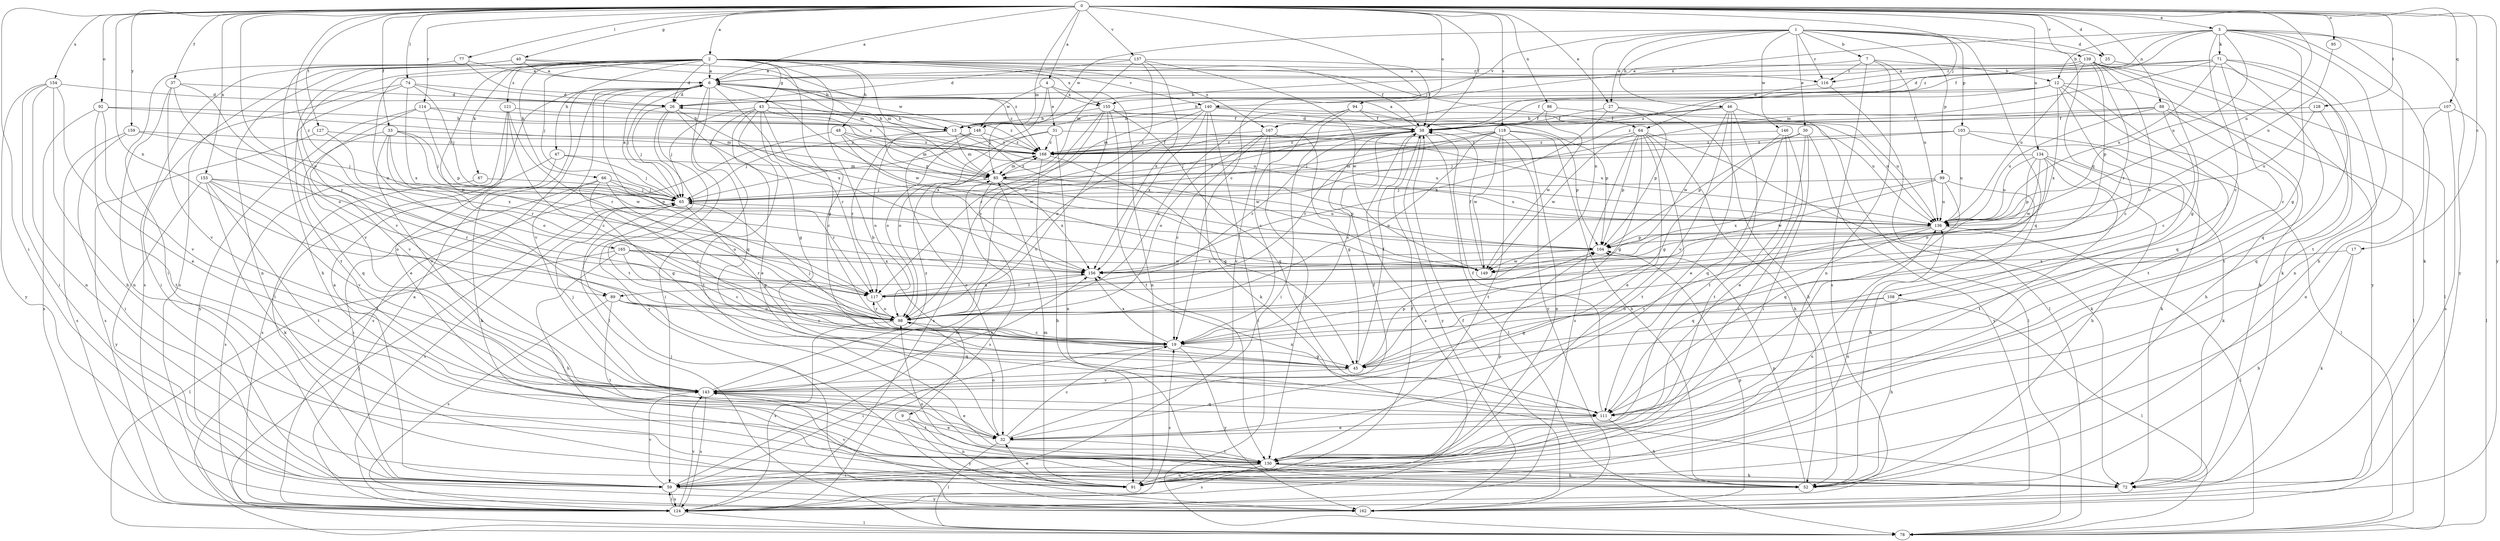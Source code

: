 strict digraph  {
0;
1;
2;
3;
4;
6;
7;
9;
12;
13;
17;
19;
25;
26;
27;
30;
31;
32;
33;
37;
38;
40;
43;
45;
46;
47;
48;
52;
59;
64;
65;
66;
67;
71;
72;
74;
77;
78;
85;
86;
88;
89;
91;
92;
94;
95;
98;
99;
103;
104;
107;
108;
111;
114;
116;
117;
118;
121;
124;
127;
128;
130;
134;
136;
137;
139;
140;
143;
146;
148;
149;
153;
154;
155;
156;
159;
162;
165;
167;
168;
0 -> 2  [label=a];
0 -> 3  [label=a];
0 -> 4  [label=a];
0 -> 6  [label=a];
0 -> 17  [label=c];
0 -> 19  [label=c];
0 -> 25  [label=d];
0 -> 27  [label=e];
0 -> 33  [label=f];
0 -> 37  [label=f];
0 -> 38  [label=f];
0 -> 40  [label=g];
0 -> 59  [label=i];
0 -> 64  [label=j];
0 -> 74  [label=l];
0 -> 77  [label=l];
0 -> 85  [label=m];
0 -> 86  [label=n];
0 -> 88  [label=n];
0 -> 89  [label=n];
0 -> 92  [label=o];
0 -> 94  [label=o];
0 -> 95  [label=o];
0 -> 98  [label=o];
0 -> 107  [label=q];
0 -> 114  [label=r];
0 -> 118  [label=s];
0 -> 127  [label=t];
0 -> 128  [label=t];
0 -> 134  [label=u];
0 -> 136  [label=u];
0 -> 137  [label=v];
0 -> 139  [label=v];
0 -> 153  [label=x];
0 -> 154  [label=x];
0 -> 159  [label=y];
0 -> 162  [label=y];
0 -> 165  [label=z];
1 -> 7  [label=b];
1 -> 25  [label=d];
1 -> 27  [label=e];
1 -> 30  [label=e];
1 -> 46  [label=h];
1 -> 89  [label=n];
1 -> 99  [label=p];
1 -> 103  [label=p];
1 -> 108  [label=q];
1 -> 111  [label=q];
1 -> 116  [label=r];
1 -> 140  [label=v];
1 -> 146  [label=w];
1 -> 148  [label=w];
2 -> 6  [label=a];
2 -> 9  [label=b];
2 -> 26  [label=d];
2 -> 38  [label=f];
2 -> 43  [label=g];
2 -> 45  [label=g];
2 -> 47  [label=h];
2 -> 48  [label=h];
2 -> 64  [label=j];
2 -> 65  [label=j];
2 -> 66  [label=k];
2 -> 67  [label=k];
2 -> 85  [label=m];
2 -> 89  [label=n];
2 -> 91  [label=n];
2 -> 98  [label=o];
2 -> 116  [label=r];
2 -> 121  [label=s];
2 -> 124  [label=s];
2 -> 130  [label=t];
2 -> 140  [label=v];
2 -> 143  [label=v];
2 -> 155  [label=x];
2 -> 167  [label=z];
3 -> 12  [label=b];
3 -> 19  [label=c];
3 -> 38  [label=f];
3 -> 45  [label=g];
3 -> 52  [label=h];
3 -> 71  [label=k];
3 -> 72  [label=k];
3 -> 130  [label=t];
3 -> 136  [label=u];
3 -> 155  [label=x];
3 -> 162  [label=y];
3 -> 167  [label=z];
4 -> 31  [label=e];
4 -> 65  [label=j];
4 -> 91  [label=n];
4 -> 148  [label=w];
4 -> 155  [label=x];
6 -> 26  [label=d];
6 -> 65  [label=j];
6 -> 78  [label=l];
6 -> 98  [label=o];
6 -> 104  [label=p];
6 -> 111  [label=q];
6 -> 130  [label=t];
6 -> 143  [label=v];
6 -> 148  [label=w];
6 -> 149  [label=w];
6 -> 156  [label=x];
6 -> 168  [label=z];
7 -> 6  [label=a];
7 -> 12  [label=b];
7 -> 91  [label=n];
7 -> 116  [label=r];
7 -> 124  [label=s];
7 -> 136  [label=u];
9 -> 32  [label=e];
9 -> 91  [label=n];
9 -> 162  [label=y];
12 -> 13  [label=b];
12 -> 19  [label=c];
12 -> 26  [label=d];
12 -> 38  [label=f];
12 -> 72  [label=k];
12 -> 111  [label=q];
12 -> 130  [label=t];
12 -> 156  [label=x];
13 -> 65  [label=j];
13 -> 85  [label=m];
13 -> 98  [label=o];
13 -> 136  [label=u];
13 -> 168  [label=z];
17 -> 52  [label=h];
17 -> 72  [label=k];
17 -> 156  [label=x];
19 -> 45  [label=g];
19 -> 59  [label=i];
19 -> 65  [label=j];
19 -> 156  [label=x];
19 -> 162  [label=y];
25 -> 72  [label=k];
25 -> 116  [label=r];
26 -> 38  [label=f];
26 -> 65  [label=j];
26 -> 78  [label=l];
26 -> 117  [label=r];
26 -> 156  [label=x];
26 -> 162  [label=y];
27 -> 38  [label=f];
27 -> 52  [label=h];
27 -> 104  [label=p];
27 -> 156  [label=x];
30 -> 32  [label=e];
30 -> 59  [label=i];
30 -> 104  [label=p];
30 -> 162  [label=y];
30 -> 168  [label=z];
31 -> 91  [label=n];
31 -> 98  [label=o];
31 -> 124  [label=s];
31 -> 136  [label=u];
31 -> 168  [label=z];
32 -> 19  [label=c];
32 -> 38  [label=f];
32 -> 78  [label=l];
32 -> 98  [label=o];
32 -> 130  [label=t];
33 -> 65  [label=j];
33 -> 98  [label=o];
33 -> 111  [label=q];
33 -> 117  [label=r];
33 -> 143  [label=v];
33 -> 149  [label=w];
33 -> 168  [label=z];
37 -> 26  [label=d];
37 -> 91  [label=n];
37 -> 98  [label=o];
37 -> 117  [label=r];
37 -> 143  [label=v];
38 -> 6  [label=a];
38 -> 19  [label=c];
38 -> 26  [label=d];
38 -> 65  [label=j];
38 -> 78  [label=l];
38 -> 117  [label=r];
38 -> 124  [label=s];
38 -> 162  [label=y];
38 -> 168  [label=z];
40 -> 6  [label=a];
40 -> 13  [label=b];
40 -> 52  [label=h];
40 -> 124  [label=s];
40 -> 168  [label=z];
43 -> 13  [label=b];
43 -> 19  [label=c];
43 -> 32  [label=e];
43 -> 45  [label=g];
43 -> 59  [label=i];
43 -> 65  [label=j];
43 -> 130  [label=t];
43 -> 136  [label=u];
43 -> 168  [label=z];
45 -> 38  [label=f];
45 -> 104  [label=p];
45 -> 143  [label=v];
46 -> 32  [label=e];
46 -> 38  [label=f];
46 -> 78  [label=l];
46 -> 130  [label=t];
46 -> 143  [label=v];
46 -> 149  [label=w];
46 -> 168  [label=z];
47 -> 65  [label=j];
47 -> 72  [label=k];
47 -> 85  [label=m];
47 -> 124  [label=s];
48 -> 85  [label=m];
48 -> 124  [label=s];
48 -> 136  [label=u];
48 -> 149  [label=w];
48 -> 168  [label=z];
52 -> 104  [label=p];
59 -> 6  [label=a];
59 -> 85  [label=m];
59 -> 124  [label=s];
59 -> 136  [label=u];
59 -> 143  [label=v];
59 -> 162  [label=y];
64 -> 32  [label=e];
64 -> 45  [label=g];
64 -> 52  [label=h];
64 -> 72  [label=k];
64 -> 104  [label=p];
64 -> 124  [label=s];
64 -> 130  [label=t];
64 -> 149  [label=w];
64 -> 168  [label=z];
65 -> 6  [label=a];
65 -> 38  [label=f];
65 -> 45  [label=g];
65 -> 124  [label=s];
65 -> 136  [label=u];
66 -> 19  [label=c];
66 -> 45  [label=g];
66 -> 59  [label=i];
66 -> 65  [label=j];
66 -> 98  [label=o];
66 -> 117  [label=r];
67 -> 65  [label=j];
67 -> 124  [label=s];
71 -> 6  [label=a];
71 -> 19  [label=c];
71 -> 26  [label=d];
71 -> 85  [label=m];
71 -> 91  [label=n];
71 -> 111  [label=q];
71 -> 130  [label=t];
71 -> 136  [label=u];
72 -> 98  [label=o];
74 -> 26  [label=d];
74 -> 59  [label=i];
74 -> 65  [label=j];
74 -> 143  [label=v];
74 -> 156  [label=x];
74 -> 168  [label=z];
77 -> 6  [label=a];
77 -> 59  [label=i];
77 -> 85  [label=m];
78 -> 65  [label=j];
85 -> 65  [label=j];
85 -> 104  [label=p];
85 -> 124  [label=s];
85 -> 136  [label=u];
85 -> 156  [label=x];
85 -> 168  [label=z];
86 -> 38  [label=f];
86 -> 136  [label=u];
86 -> 149  [label=w];
88 -> 19  [label=c];
88 -> 38  [label=f];
88 -> 52  [label=h];
88 -> 78  [label=l];
88 -> 136  [label=u];
88 -> 168  [label=z];
89 -> 19  [label=c];
89 -> 98  [label=o];
89 -> 111  [label=q];
89 -> 124  [label=s];
89 -> 130  [label=t];
91 -> 32  [label=e];
91 -> 38  [label=f];
91 -> 85  [label=m];
91 -> 136  [label=u];
91 -> 143  [label=v];
92 -> 13  [label=b];
92 -> 85  [label=m];
92 -> 124  [label=s];
92 -> 130  [label=t];
92 -> 143  [label=v];
94 -> 19  [label=c];
94 -> 38  [label=f];
94 -> 59  [label=i];
94 -> 98  [label=o];
94 -> 162  [label=y];
95 -> 136  [label=u];
98 -> 19  [label=c];
98 -> 117  [label=r];
98 -> 124  [label=s];
99 -> 52  [label=h];
99 -> 65  [label=j];
99 -> 111  [label=q];
99 -> 136  [label=u];
99 -> 149  [label=w];
99 -> 156  [label=x];
103 -> 65  [label=j];
103 -> 72  [label=k];
103 -> 78  [label=l];
103 -> 136  [label=u];
103 -> 168  [label=z];
104 -> 149  [label=w];
104 -> 156  [label=x];
107 -> 13  [label=b];
107 -> 78  [label=l];
107 -> 91  [label=n];
107 -> 124  [label=s];
108 -> 45  [label=g];
108 -> 52  [label=h];
108 -> 78  [label=l];
108 -> 98  [label=o];
111 -> 32  [label=e];
111 -> 38  [label=f];
111 -> 52  [label=h];
111 -> 156  [label=x];
114 -> 13  [label=b];
114 -> 104  [label=p];
114 -> 143  [label=v];
114 -> 162  [label=y];
114 -> 168  [label=z];
116 -> 78  [label=l];
116 -> 168  [label=z];
117 -> 98  [label=o];
117 -> 156  [label=x];
118 -> 52  [label=h];
118 -> 65  [label=j];
118 -> 91  [label=n];
118 -> 98  [label=o];
118 -> 104  [label=p];
118 -> 117  [label=r];
118 -> 130  [label=t];
118 -> 149  [label=w];
118 -> 168  [label=z];
121 -> 13  [label=b];
121 -> 19  [label=c];
121 -> 32  [label=e];
121 -> 59  [label=i];
121 -> 117  [label=r];
124 -> 6  [label=a];
124 -> 19  [label=c];
124 -> 59  [label=i];
124 -> 78  [label=l];
124 -> 143  [label=v];
127 -> 124  [label=s];
127 -> 156  [label=x];
127 -> 168  [label=z];
128 -> 38  [label=f];
128 -> 111  [label=q];
128 -> 136  [label=u];
130 -> 52  [label=h];
130 -> 59  [label=i];
130 -> 72  [label=k];
130 -> 91  [label=n];
130 -> 104  [label=p];
130 -> 124  [label=s];
134 -> 52  [label=h];
134 -> 72  [label=k];
134 -> 85  [label=m];
134 -> 98  [label=o];
134 -> 104  [label=p];
134 -> 130  [label=t];
134 -> 136  [label=u];
134 -> 149  [label=w];
136 -> 78  [label=l];
136 -> 104  [label=p];
136 -> 111  [label=q];
136 -> 143  [label=v];
137 -> 6  [label=a];
137 -> 26  [label=d];
137 -> 38  [label=f];
137 -> 85  [label=m];
137 -> 98  [label=o];
137 -> 149  [label=w];
137 -> 156  [label=x];
139 -> 6  [label=a];
139 -> 13  [label=b];
139 -> 45  [label=g];
139 -> 78  [label=l];
139 -> 98  [label=o];
139 -> 104  [label=p];
139 -> 117  [label=r];
139 -> 136  [label=u];
139 -> 162  [label=y];
140 -> 13  [label=b];
140 -> 72  [label=k];
140 -> 78  [label=l];
140 -> 85  [label=m];
140 -> 98  [label=o];
140 -> 104  [label=p];
140 -> 136  [label=u];
140 -> 156  [label=x];
143 -> 32  [label=e];
143 -> 65  [label=j];
143 -> 111  [label=q];
143 -> 124  [label=s];
143 -> 130  [label=t];
143 -> 156  [label=x];
143 -> 168  [label=z];
146 -> 45  [label=g];
146 -> 59  [label=i];
146 -> 111  [label=q];
146 -> 130  [label=t];
146 -> 168  [label=z];
148 -> 32  [label=e];
148 -> 98  [label=o];
148 -> 117  [label=r];
148 -> 149  [label=w];
148 -> 168  [label=z];
149 -> 38  [label=f];
153 -> 65  [label=j];
153 -> 72  [label=k];
153 -> 98  [label=o];
153 -> 117  [label=r];
153 -> 130  [label=t];
153 -> 143  [label=v];
153 -> 162  [label=y];
154 -> 26  [label=d];
154 -> 32  [label=e];
154 -> 52  [label=h];
154 -> 59  [label=i];
154 -> 91  [label=n];
154 -> 162  [label=y];
155 -> 13  [label=b];
155 -> 98  [label=o];
155 -> 111  [label=q];
155 -> 117  [label=r];
155 -> 130  [label=t];
155 -> 136  [label=u];
155 -> 143  [label=v];
156 -> 117  [label=r];
159 -> 59  [label=i];
159 -> 65  [label=j];
159 -> 124  [label=s];
159 -> 168  [label=z];
162 -> 38  [label=f];
162 -> 65  [label=j];
162 -> 104  [label=p];
165 -> 19  [label=c];
165 -> 52  [label=h];
165 -> 78  [label=l];
165 -> 117  [label=r];
165 -> 149  [label=w];
165 -> 156  [label=x];
167 -> 19  [label=c];
167 -> 45  [label=g];
167 -> 98  [label=o];
167 -> 130  [label=t];
167 -> 143  [label=v];
167 -> 168  [label=z];
168 -> 38  [label=f];
168 -> 45  [label=g];
168 -> 52  [label=h];
168 -> 85  [label=m];
}
